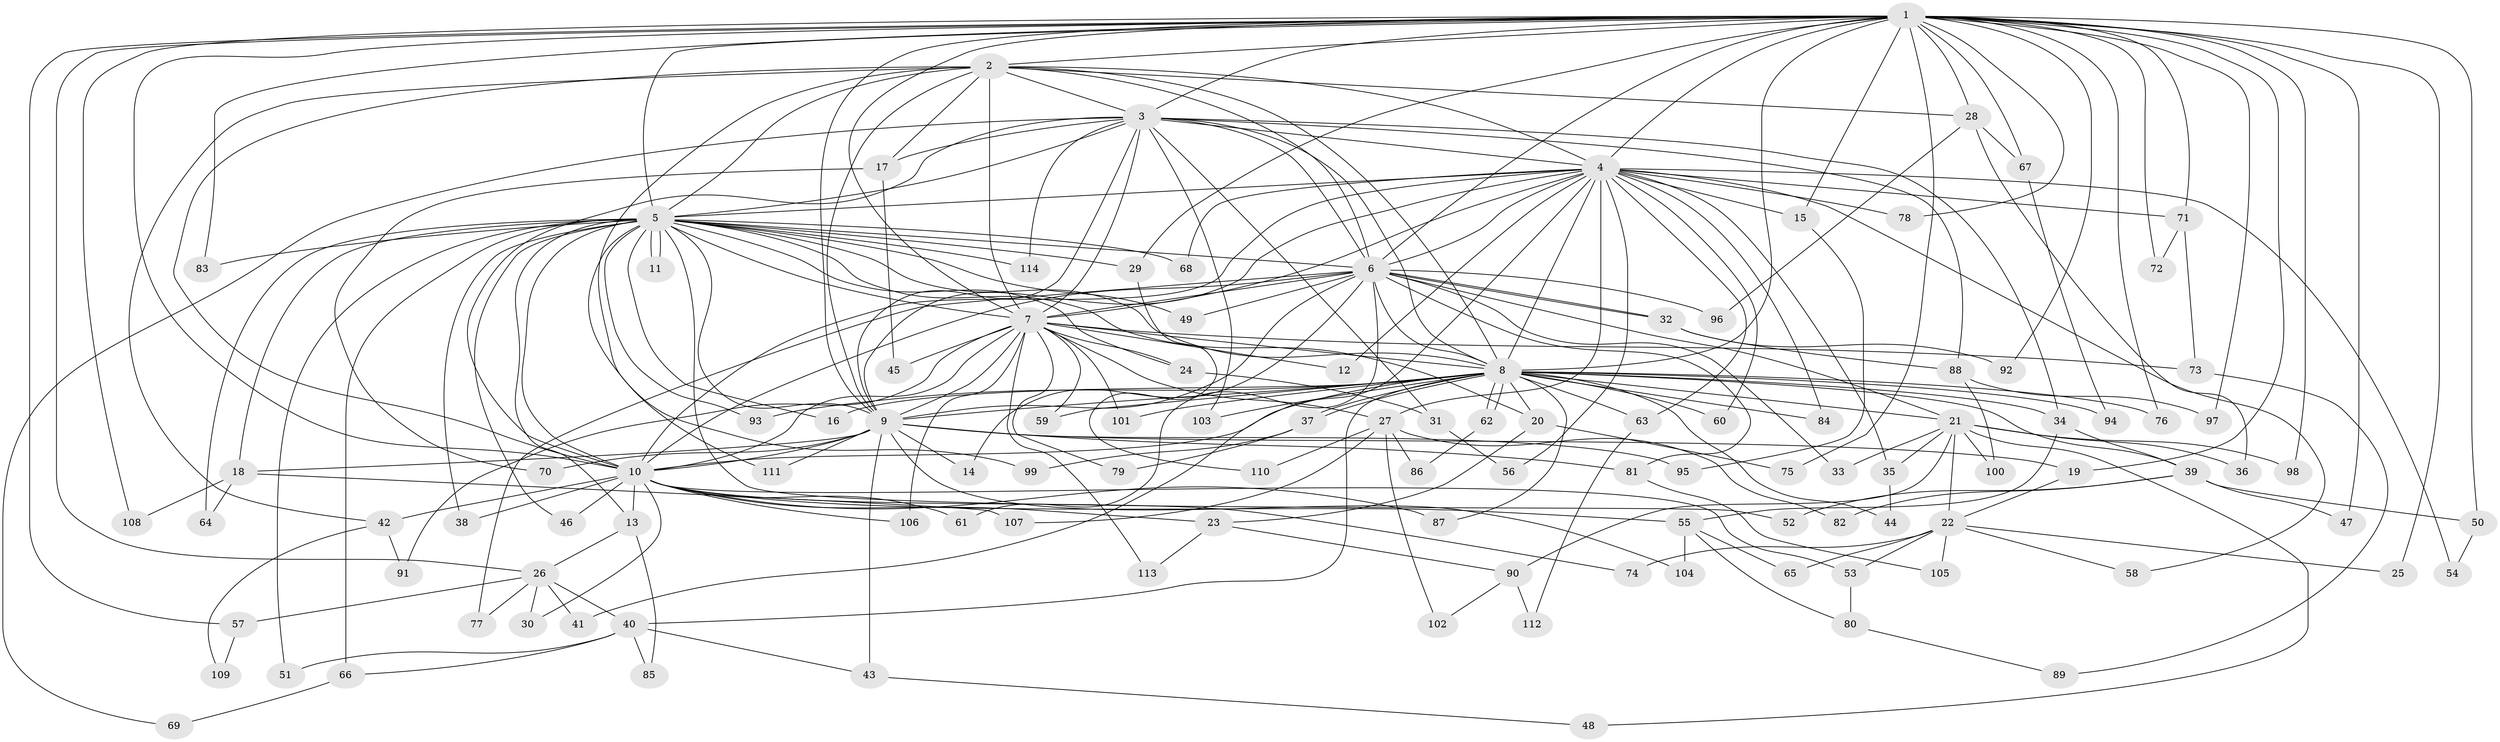 // Generated by graph-tools (version 1.1) at 2025/49/03/09/25 03:49:38]
// undirected, 114 vertices, 253 edges
graph export_dot {
graph [start="1"]
  node [color=gray90,style=filled];
  1;
  2;
  3;
  4;
  5;
  6;
  7;
  8;
  9;
  10;
  11;
  12;
  13;
  14;
  15;
  16;
  17;
  18;
  19;
  20;
  21;
  22;
  23;
  24;
  25;
  26;
  27;
  28;
  29;
  30;
  31;
  32;
  33;
  34;
  35;
  36;
  37;
  38;
  39;
  40;
  41;
  42;
  43;
  44;
  45;
  46;
  47;
  48;
  49;
  50;
  51;
  52;
  53;
  54;
  55;
  56;
  57;
  58;
  59;
  60;
  61;
  62;
  63;
  64;
  65;
  66;
  67;
  68;
  69;
  70;
  71;
  72;
  73;
  74;
  75;
  76;
  77;
  78;
  79;
  80;
  81;
  82;
  83;
  84;
  85;
  86;
  87;
  88;
  89;
  90;
  91;
  92;
  93;
  94;
  95;
  96;
  97;
  98;
  99;
  100;
  101;
  102;
  103;
  104;
  105;
  106;
  107;
  108;
  109;
  110;
  111;
  112;
  113;
  114;
  1 -- 2;
  1 -- 3;
  1 -- 4;
  1 -- 5;
  1 -- 6;
  1 -- 7;
  1 -- 8;
  1 -- 9;
  1 -- 10;
  1 -- 15;
  1 -- 19;
  1 -- 25;
  1 -- 26;
  1 -- 28;
  1 -- 29;
  1 -- 47;
  1 -- 50;
  1 -- 57;
  1 -- 67;
  1 -- 71;
  1 -- 72;
  1 -- 75;
  1 -- 76;
  1 -- 78;
  1 -- 83;
  1 -- 92;
  1 -- 97;
  1 -- 98;
  1 -- 108;
  2 -- 3;
  2 -- 4;
  2 -- 5;
  2 -- 6;
  2 -- 7;
  2 -- 8;
  2 -- 9;
  2 -- 10;
  2 -- 17;
  2 -- 28;
  2 -- 42;
  2 -- 99;
  3 -- 4;
  3 -- 5;
  3 -- 6;
  3 -- 7;
  3 -- 8;
  3 -- 9;
  3 -- 10;
  3 -- 17;
  3 -- 31;
  3 -- 34;
  3 -- 69;
  3 -- 88;
  3 -- 103;
  3 -- 114;
  4 -- 5;
  4 -- 6;
  4 -- 7;
  4 -- 8;
  4 -- 9;
  4 -- 10;
  4 -- 12;
  4 -- 15;
  4 -- 27;
  4 -- 35;
  4 -- 41;
  4 -- 54;
  4 -- 56;
  4 -- 58;
  4 -- 60;
  4 -- 63;
  4 -- 68;
  4 -- 71;
  4 -- 78;
  4 -- 84;
  5 -- 6;
  5 -- 7;
  5 -- 8;
  5 -- 9;
  5 -- 10;
  5 -- 11;
  5 -- 11;
  5 -- 13;
  5 -- 16;
  5 -- 18;
  5 -- 20;
  5 -- 24;
  5 -- 29;
  5 -- 38;
  5 -- 46;
  5 -- 49;
  5 -- 51;
  5 -- 52;
  5 -- 64;
  5 -- 66;
  5 -- 68;
  5 -- 83;
  5 -- 93;
  5 -- 111;
  5 -- 114;
  6 -- 7;
  6 -- 8;
  6 -- 9;
  6 -- 10;
  6 -- 14;
  6 -- 21;
  6 -- 32;
  6 -- 32;
  6 -- 33;
  6 -- 49;
  6 -- 61;
  6 -- 77;
  6 -- 81;
  6 -- 96;
  7 -- 8;
  7 -- 9;
  7 -- 10;
  7 -- 12;
  7 -- 24;
  7 -- 27;
  7 -- 45;
  7 -- 59;
  7 -- 73;
  7 -- 79;
  7 -- 91;
  7 -- 101;
  7 -- 106;
  7 -- 113;
  8 -- 9;
  8 -- 10;
  8 -- 16;
  8 -- 20;
  8 -- 21;
  8 -- 34;
  8 -- 37;
  8 -- 37;
  8 -- 39;
  8 -- 40;
  8 -- 44;
  8 -- 59;
  8 -- 60;
  8 -- 62;
  8 -- 62;
  8 -- 63;
  8 -- 76;
  8 -- 84;
  8 -- 87;
  8 -- 93;
  8 -- 94;
  8 -- 101;
  8 -- 103;
  9 -- 10;
  9 -- 14;
  9 -- 18;
  9 -- 19;
  9 -- 43;
  9 -- 70;
  9 -- 81;
  9 -- 95;
  9 -- 104;
  9 -- 111;
  10 -- 13;
  10 -- 23;
  10 -- 30;
  10 -- 38;
  10 -- 42;
  10 -- 46;
  10 -- 53;
  10 -- 55;
  10 -- 61;
  10 -- 74;
  10 -- 87;
  10 -- 106;
  13 -- 26;
  13 -- 85;
  15 -- 95;
  17 -- 45;
  17 -- 70;
  18 -- 64;
  18 -- 107;
  18 -- 108;
  19 -- 22;
  20 -- 23;
  20 -- 75;
  21 -- 22;
  21 -- 33;
  21 -- 35;
  21 -- 36;
  21 -- 48;
  21 -- 90;
  21 -- 98;
  21 -- 100;
  22 -- 25;
  22 -- 53;
  22 -- 58;
  22 -- 65;
  22 -- 74;
  22 -- 105;
  23 -- 90;
  23 -- 113;
  24 -- 31;
  26 -- 30;
  26 -- 40;
  26 -- 41;
  26 -- 57;
  26 -- 77;
  27 -- 82;
  27 -- 86;
  27 -- 102;
  27 -- 107;
  27 -- 110;
  28 -- 36;
  28 -- 67;
  28 -- 96;
  29 -- 110;
  31 -- 56;
  32 -- 88;
  32 -- 92;
  34 -- 39;
  34 -- 55;
  35 -- 44;
  37 -- 79;
  37 -- 99;
  39 -- 47;
  39 -- 50;
  39 -- 52;
  39 -- 82;
  40 -- 43;
  40 -- 51;
  40 -- 66;
  40 -- 85;
  42 -- 91;
  42 -- 109;
  43 -- 48;
  50 -- 54;
  53 -- 80;
  55 -- 65;
  55 -- 80;
  55 -- 104;
  57 -- 109;
  62 -- 86;
  63 -- 112;
  66 -- 69;
  67 -- 94;
  71 -- 72;
  71 -- 73;
  73 -- 89;
  80 -- 89;
  81 -- 105;
  88 -- 97;
  88 -- 100;
  90 -- 102;
  90 -- 112;
}

